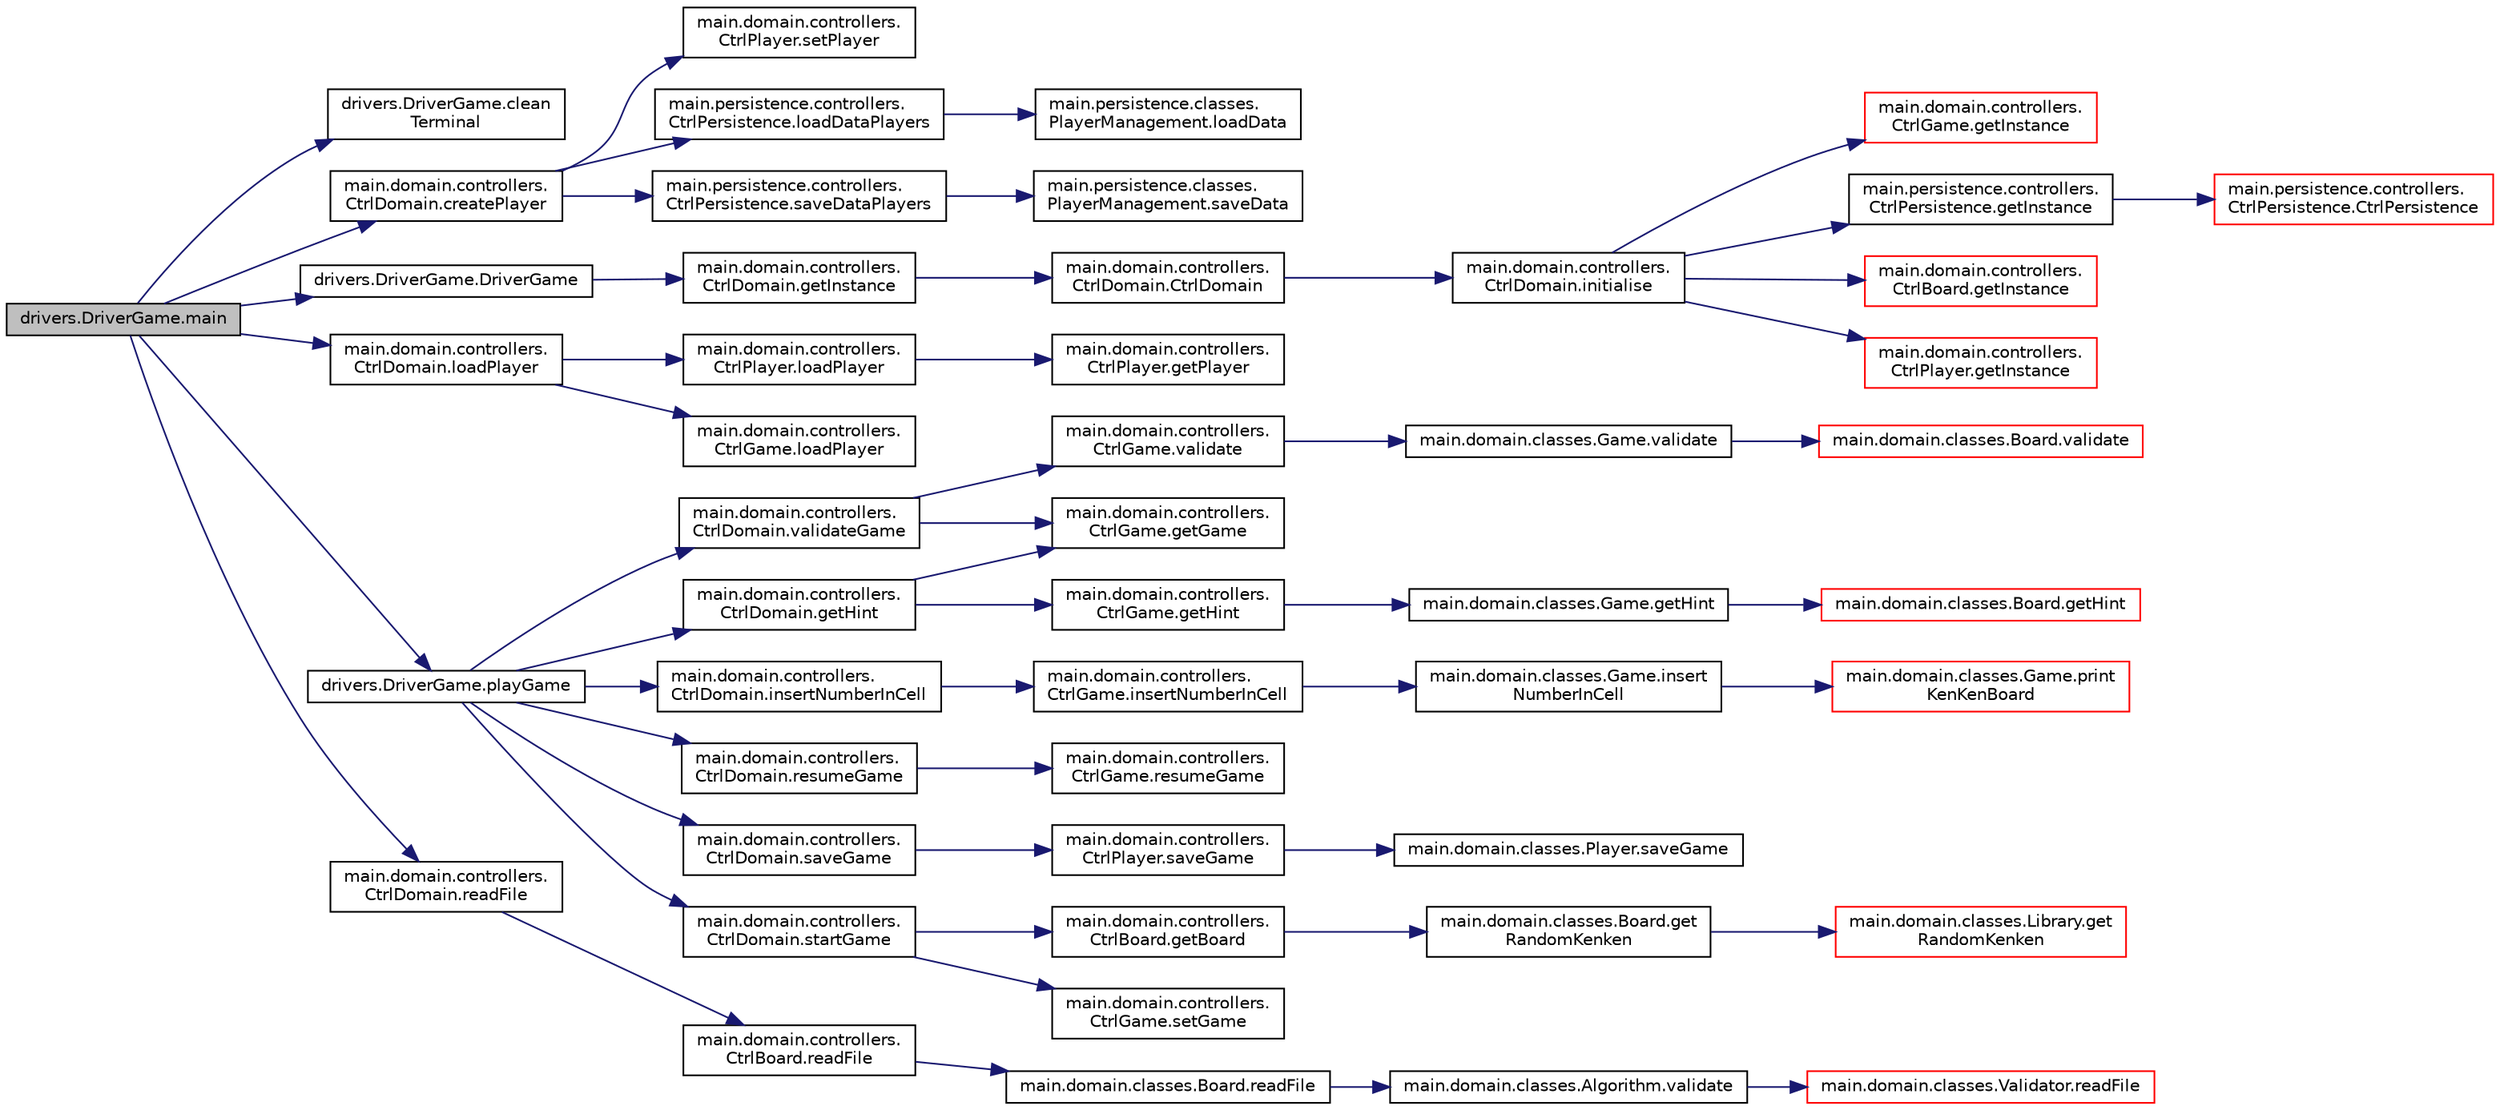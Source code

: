 digraph "drivers.DriverGame.main"
{
 // INTERACTIVE_SVG=YES
 // LATEX_PDF_SIZE
  edge [fontname="Helvetica",fontsize="10",labelfontname="Helvetica",labelfontsize="10"];
  node [fontname="Helvetica",fontsize="10",shape=record];
  rankdir="LR";
  Node1 [label="drivers.DriverGame.main",height=0.2,width=0.4,color="black", fillcolor="grey75", style="filled", fontcolor="black",tooltip=" "];
  Node1 -> Node2 [color="midnightblue",fontsize="10",style="solid",fontname="Helvetica"];
  Node2 [label="drivers.DriverGame.clean\lTerminal",height=0.2,width=0.4,color="black", fillcolor="white", style="filled",URL="$classdrivers_1_1DriverGame.html#a609eab4c9bb387f7fb07cdef6a01718f",tooltip=" "];
  Node1 -> Node3 [color="midnightblue",fontsize="10",style="solid",fontname="Helvetica"];
  Node3 [label="main.domain.controllers.\lCtrlDomain.createPlayer",height=0.2,width=0.4,color="black", fillcolor="white", style="filled",URL="$classmain_1_1domain_1_1controllers_1_1CtrlDomain.html#a6a80430a8afb8ec1c0375bf05b7efe8d",tooltip=" "];
  Node3 -> Node4 [color="midnightblue",fontsize="10",style="solid",fontname="Helvetica"];
  Node4 [label="main.persistence.controllers.\lCtrlPersistence.loadDataPlayers",height=0.2,width=0.4,color="black", fillcolor="white", style="filled",URL="$classmain_1_1persistence_1_1controllers_1_1CtrlPersistence.html#aaf85a56ec8a8ea26bba36f0e4e63dce8",tooltip=" "];
  Node4 -> Node5 [color="midnightblue",fontsize="10",style="solid",fontname="Helvetica"];
  Node5 [label="main.persistence.classes.\lPlayerManagement.loadData",height=0.2,width=0.4,color="black", fillcolor="white", style="filled",URL="$classmain_1_1persistence_1_1classes_1_1PlayerManagement.html#ad7a43397dc2f47a1626587aded38e288",tooltip=" "];
  Node3 -> Node6 [color="midnightblue",fontsize="10",style="solid",fontname="Helvetica"];
  Node6 [label="main.persistence.controllers.\lCtrlPersistence.saveDataPlayers",height=0.2,width=0.4,color="black", fillcolor="white", style="filled",URL="$classmain_1_1persistence_1_1controllers_1_1CtrlPersistence.html#aa2c0b3d30eba733fa69b25ec6e47f1c6",tooltip=" "];
  Node6 -> Node7 [color="midnightblue",fontsize="10",style="solid",fontname="Helvetica"];
  Node7 [label="main.persistence.classes.\lPlayerManagement.saveData",height=0.2,width=0.4,color="black", fillcolor="white", style="filled",URL="$classmain_1_1persistence_1_1classes_1_1PlayerManagement.html#a506e48033fb4df1e601a969f3c3869a5",tooltip=" "];
  Node3 -> Node8 [color="midnightblue",fontsize="10",style="solid",fontname="Helvetica"];
  Node8 [label="main.domain.controllers.\lCtrlPlayer.setPlayer",height=0.2,width=0.4,color="black", fillcolor="white", style="filled",URL="$classmain_1_1domain_1_1controllers_1_1CtrlPlayer.html#a04b30f85b7872606233e66b69fba3370",tooltip=" "];
  Node1 -> Node9 [color="midnightblue",fontsize="10",style="solid",fontname="Helvetica"];
  Node9 [label="drivers.DriverGame.DriverGame",height=0.2,width=0.4,color="black", fillcolor="white", style="filled",URL="$classdrivers_1_1DriverGame.html#aed0c8e38b65a94d5a8775c2f8d84f57a",tooltip=" "];
  Node9 -> Node10 [color="midnightblue",fontsize="10",style="solid",fontname="Helvetica"];
  Node10 [label="main.domain.controllers.\lCtrlDomain.getInstance",height=0.2,width=0.4,color="black", fillcolor="white", style="filled",URL="$classmain_1_1domain_1_1controllers_1_1CtrlDomain.html#a25d610faa4da74c654e15fe50ab015b4",tooltip=" "];
  Node10 -> Node11 [color="midnightblue",fontsize="10",style="solid",fontname="Helvetica"];
  Node11 [label="main.domain.controllers.\lCtrlDomain.CtrlDomain",height=0.2,width=0.4,color="black", fillcolor="white", style="filled",URL="$classmain_1_1domain_1_1controllers_1_1CtrlDomain.html#a5d047d98c72a5bee854cb6c881a95b39",tooltip=" "];
  Node11 -> Node12 [color="midnightblue",fontsize="10",style="solid",fontname="Helvetica"];
  Node12 [label="main.domain.controllers.\lCtrlDomain.initialise",height=0.2,width=0.4,color="black", fillcolor="white", style="filled",URL="$classmain_1_1domain_1_1controllers_1_1CtrlDomain.html#a32b4504ecacb35b55d6b38f6d7528ae3",tooltip=" "];
  Node12 -> Node13 [color="midnightblue",fontsize="10",style="solid",fontname="Helvetica"];
  Node13 [label="main.persistence.controllers.\lCtrlPersistence.getInstance",height=0.2,width=0.4,color="black", fillcolor="white", style="filled",URL="$classmain_1_1persistence_1_1controllers_1_1CtrlPersistence.html#a97789a161dd2908bfe6dfc11fd4f3c9e",tooltip=" "];
  Node13 -> Node14 [color="midnightblue",fontsize="10",style="solid",fontname="Helvetica"];
  Node14 [label="main.persistence.controllers.\lCtrlPersistence.CtrlPersistence",height=0.2,width=0.4,color="red", fillcolor="white", style="filled",URL="$classmain_1_1persistence_1_1controllers_1_1CtrlPersistence.html#a4451ebabb17f70ddeb7919bd8bec3592",tooltip=" "];
  Node12 -> Node16 [color="midnightblue",fontsize="10",style="solid",fontname="Helvetica"];
  Node16 [label="main.domain.controllers.\lCtrlBoard.getInstance",height=0.2,width=0.4,color="red", fillcolor="white", style="filled",URL="$classmain_1_1domain_1_1controllers_1_1CtrlBoard.html#a1bafdcd865ef01f020821766b35749a2",tooltip=" "];
  Node12 -> Node18 [color="midnightblue",fontsize="10",style="solid",fontname="Helvetica"];
  Node18 [label="main.domain.controllers.\lCtrlPlayer.getInstance",height=0.2,width=0.4,color="red", fillcolor="white", style="filled",URL="$classmain_1_1domain_1_1controllers_1_1CtrlPlayer.html#a05a69c807725e3861374dc8c9e15fd2e",tooltip=" "];
  Node12 -> Node20 [color="midnightblue",fontsize="10",style="solid",fontname="Helvetica"];
  Node20 [label="main.domain.controllers.\lCtrlGame.getInstance",height=0.2,width=0.4,color="red", fillcolor="white", style="filled",URL="$classmain_1_1domain_1_1controllers_1_1CtrlGame.html#a173ab1bd661a04af051cffa91d663c99",tooltip=" "];
  Node1 -> Node22 [color="midnightblue",fontsize="10",style="solid",fontname="Helvetica"];
  Node22 [label="main.domain.controllers.\lCtrlDomain.loadPlayer",height=0.2,width=0.4,color="black", fillcolor="white", style="filled",URL="$classmain_1_1domain_1_1controllers_1_1CtrlDomain.html#a6d251fed4c45c036ae2c94bc3adddb49",tooltip=" "];
  Node22 -> Node23 [color="midnightblue",fontsize="10",style="solid",fontname="Helvetica"];
  Node23 [label="main.domain.controllers.\lCtrlGame.loadPlayer",height=0.2,width=0.4,color="black", fillcolor="white", style="filled",URL="$classmain_1_1domain_1_1controllers_1_1CtrlGame.html#a94b9dd21f8afb1b99fc5e30389d1ab34",tooltip=" "];
  Node22 -> Node24 [color="midnightblue",fontsize="10",style="solid",fontname="Helvetica"];
  Node24 [label="main.domain.controllers.\lCtrlPlayer.loadPlayer",height=0.2,width=0.4,color="black", fillcolor="white", style="filled",URL="$classmain_1_1domain_1_1controllers_1_1CtrlPlayer.html#a0ef090ff952637edf891dd243d70e972",tooltip=" "];
  Node24 -> Node25 [color="midnightblue",fontsize="10",style="solid",fontname="Helvetica"];
  Node25 [label="main.domain.controllers.\lCtrlPlayer.getPlayer",height=0.2,width=0.4,color="black", fillcolor="white", style="filled",URL="$classmain_1_1domain_1_1controllers_1_1CtrlPlayer.html#a44b56624d2a973822e4f2c1dcfe3d1e0",tooltip=" "];
  Node1 -> Node26 [color="midnightblue",fontsize="10",style="solid",fontname="Helvetica"];
  Node26 [label="drivers.DriverGame.playGame",height=0.2,width=0.4,color="black", fillcolor="white", style="filled",URL="$classdrivers_1_1DriverGame.html#a94903d20d4a5b1d0c537a19080aa8d66",tooltip=" "];
  Node26 -> Node27 [color="midnightblue",fontsize="10",style="solid",fontname="Helvetica"];
  Node27 [label="main.domain.controllers.\lCtrlDomain.getHint",height=0.2,width=0.4,color="black", fillcolor="white", style="filled",URL="$classmain_1_1domain_1_1controllers_1_1CtrlDomain.html#a3a26aed1a08a703c9ac2262e38c456dd",tooltip=" "];
  Node27 -> Node28 [color="midnightblue",fontsize="10",style="solid",fontname="Helvetica"];
  Node28 [label="main.domain.controllers.\lCtrlGame.getGame",height=0.2,width=0.4,color="black", fillcolor="white", style="filled",URL="$classmain_1_1domain_1_1controllers_1_1CtrlGame.html#a0f287e6e47770bd3e331a18e415b6667",tooltip=" "];
  Node27 -> Node29 [color="midnightblue",fontsize="10",style="solid",fontname="Helvetica"];
  Node29 [label="main.domain.controllers.\lCtrlGame.getHint",height=0.2,width=0.4,color="black", fillcolor="white", style="filled",URL="$classmain_1_1domain_1_1controllers_1_1CtrlGame.html#a6f2ee10a24a37be43adc5e6aaac03aea",tooltip=" "];
  Node29 -> Node30 [color="midnightblue",fontsize="10",style="solid",fontname="Helvetica"];
  Node30 [label="main.domain.classes.Game.getHint",height=0.2,width=0.4,color="black", fillcolor="white", style="filled",URL="$classmain_1_1domain_1_1classes_1_1Game.html#a8071b9cd98f1674340ccff4bb4fc84f3",tooltip=" "];
  Node30 -> Node31 [color="midnightblue",fontsize="10",style="solid",fontname="Helvetica"];
  Node31 [label="main.domain.classes.Board.getHint",height=0.2,width=0.4,color="red", fillcolor="white", style="filled",URL="$classmain_1_1domain_1_1classes_1_1Board.html#afe55e92ce2ee725620b09d8bd781dd64",tooltip=" "];
  Node26 -> Node53 [color="midnightblue",fontsize="10",style="solid",fontname="Helvetica"];
  Node53 [label="main.domain.controllers.\lCtrlDomain.insertNumberInCell",height=0.2,width=0.4,color="black", fillcolor="white", style="filled",URL="$classmain_1_1domain_1_1controllers_1_1CtrlDomain.html#ab9b6654b48fe70fdfb5b195cfd3e0754",tooltip=" "];
  Node53 -> Node54 [color="midnightblue",fontsize="10",style="solid",fontname="Helvetica"];
  Node54 [label="main.domain.controllers.\lCtrlGame.insertNumberInCell",height=0.2,width=0.4,color="black", fillcolor="white", style="filled",URL="$classmain_1_1domain_1_1controllers_1_1CtrlGame.html#a00be521a9e2df2ae5318ee7a884a9a9b",tooltip=" "];
  Node54 -> Node55 [color="midnightblue",fontsize="10",style="solid",fontname="Helvetica"];
  Node55 [label="main.domain.classes.Game.insert\lNumberInCell",height=0.2,width=0.4,color="black", fillcolor="white", style="filled",URL="$classmain_1_1domain_1_1classes_1_1Game.html#a0ecc53df73db7b9fd0390a4ae7817223",tooltip=" "];
  Node55 -> Node56 [color="midnightblue",fontsize="10",style="solid",fontname="Helvetica"];
  Node56 [label="main.domain.classes.Game.print\lKenKenBoard",height=0.2,width=0.4,color="red", fillcolor="white", style="filled",URL="$classmain_1_1domain_1_1classes_1_1Game.html#aec9c7df7d3f32aa6d247e7819dba6d4c",tooltip=" "];
  Node26 -> Node58 [color="midnightblue",fontsize="10",style="solid",fontname="Helvetica"];
  Node58 [label="main.domain.controllers.\lCtrlDomain.resumeGame",height=0.2,width=0.4,color="black", fillcolor="white", style="filled",URL="$classmain_1_1domain_1_1controllers_1_1CtrlDomain.html#aae7edf39028385ebaf366b52a3daf1d8",tooltip=" "];
  Node58 -> Node59 [color="midnightblue",fontsize="10",style="solid",fontname="Helvetica"];
  Node59 [label="main.domain.controllers.\lCtrlGame.resumeGame",height=0.2,width=0.4,color="black", fillcolor="white", style="filled",URL="$classmain_1_1domain_1_1controllers_1_1CtrlGame.html#a7fcca879d7ab14198745a9ca089015e9",tooltip=" "];
  Node26 -> Node60 [color="midnightblue",fontsize="10",style="solid",fontname="Helvetica"];
  Node60 [label="main.domain.controllers.\lCtrlDomain.saveGame",height=0.2,width=0.4,color="black", fillcolor="white", style="filled",URL="$classmain_1_1domain_1_1controllers_1_1CtrlDomain.html#a4a79202dc5015d0e0a72d4830595eb89",tooltip=" "];
  Node60 -> Node61 [color="midnightblue",fontsize="10",style="solid",fontname="Helvetica"];
  Node61 [label="main.domain.controllers.\lCtrlPlayer.saveGame",height=0.2,width=0.4,color="black", fillcolor="white", style="filled",URL="$classmain_1_1domain_1_1controllers_1_1CtrlPlayer.html#aa8d26340c2c0f6fab8a2e11d76cfb0b7",tooltip=" "];
  Node61 -> Node62 [color="midnightblue",fontsize="10",style="solid",fontname="Helvetica"];
  Node62 [label="main.domain.classes.Player.saveGame",height=0.2,width=0.4,color="black", fillcolor="white", style="filled",URL="$classmain_1_1domain_1_1classes_1_1Player.html#a2d4fb598ce9020b100fe411c6fa3ba54",tooltip=" "];
  Node26 -> Node63 [color="midnightblue",fontsize="10",style="solid",fontname="Helvetica"];
  Node63 [label="main.domain.controllers.\lCtrlDomain.startGame",height=0.2,width=0.4,color="black", fillcolor="white", style="filled",URL="$classmain_1_1domain_1_1controllers_1_1CtrlDomain.html#aeac6ac5ecd9fbcb891fd61bac3c3cdaf",tooltip=" "];
  Node63 -> Node64 [color="midnightblue",fontsize="10",style="solid",fontname="Helvetica"];
  Node64 [label="main.domain.controllers.\lCtrlBoard.getBoard",height=0.2,width=0.4,color="black", fillcolor="white", style="filled",URL="$classmain_1_1domain_1_1controllers_1_1CtrlBoard.html#a8a3513e059a9d70c093978d3dc1f968b",tooltip=" "];
  Node64 -> Node65 [color="midnightblue",fontsize="10",style="solid",fontname="Helvetica"];
  Node65 [label="main.domain.classes.Board.get\lRandomKenken",height=0.2,width=0.4,color="black", fillcolor="white", style="filled",URL="$classmain_1_1domain_1_1classes_1_1Board.html#a0c5ae3faee9839522298f6a3b499c5b9",tooltip=" "];
  Node65 -> Node66 [color="midnightblue",fontsize="10",style="solid",fontname="Helvetica"];
  Node66 [label="main.domain.classes.Library.get\lRandomKenken",height=0.2,width=0.4,color="red", fillcolor="white", style="filled",URL="$classmain_1_1domain_1_1classes_1_1Library.html#aa9123085910502cfb6fd0b16b055198b",tooltip=" "];
  Node63 -> Node71 [color="midnightblue",fontsize="10",style="solid",fontname="Helvetica"];
  Node71 [label="main.domain.controllers.\lCtrlGame.setGame",height=0.2,width=0.4,color="black", fillcolor="white", style="filled",URL="$classmain_1_1domain_1_1controllers_1_1CtrlGame.html#a514efbd5ac0249b8ea826c99b2aa1e2d",tooltip=" "];
  Node26 -> Node72 [color="midnightblue",fontsize="10",style="solid",fontname="Helvetica"];
  Node72 [label="main.domain.controllers.\lCtrlDomain.validateGame",height=0.2,width=0.4,color="black", fillcolor="white", style="filled",URL="$classmain_1_1domain_1_1controllers_1_1CtrlDomain.html#ad1489f536bcf9da8433eca38a8415b5b",tooltip=" "];
  Node72 -> Node28 [color="midnightblue",fontsize="10",style="solid",fontname="Helvetica"];
  Node72 -> Node73 [color="midnightblue",fontsize="10",style="solid",fontname="Helvetica"];
  Node73 [label="main.domain.controllers.\lCtrlGame.validate",height=0.2,width=0.4,color="black", fillcolor="white", style="filled",URL="$classmain_1_1domain_1_1controllers_1_1CtrlGame.html#a70cd11dfcf11b4c41cbd49bed22f8cbd",tooltip=" "];
  Node73 -> Node74 [color="midnightblue",fontsize="10",style="solid",fontname="Helvetica"];
  Node74 [label="main.domain.classes.Game.validate",height=0.2,width=0.4,color="black", fillcolor="white", style="filled",URL="$classmain_1_1domain_1_1classes_1_1Game.html#a707224e9689a55b6ca3bd21beb67d6e5",tooltip=" "];
  Node74 -> Node75 [color="midnightblue",fontsize="10",style="solid",fontname="Helvetica"];
  Node75 [label="main.domain.classes.Board.validate",height=0.2,width=0.4,color="red", fillcolor="white", style="filled",URL="$classmain_1_1domain_1_1classes_1_1Board.html#a0f40840734253a5fd5512caa80e17570",tooltip=" "];
  Node1 -> Node77 [color="midnightblue",fontsize="10",style="solid",fontname="Helvetica"];
  Node77 [label="main.domain.controllers.\lCtrlDomain.readFile",height=0.2,width=0.4,color="black", fillcolor="white", style="filled",URL="$classmain_1_1domain_1_1controllers_1_1CtrlDomain.html#a8b427284d8592646aa24a15292aea744",tooltip=" "];
  Node77 -> Node78 [color="midnightblue",fontsize="10",style="solid",fontname="Helvetica"];
  Node78 [label="main.domain.controllers.\lCtrlBoard.readFile",height=0.2,width=0.4,color="black", fillcolor="white", style="filled",URL="$classmain_1_1domain_1_1controllers_1_1CtrlBoard.html#aa63afdf5c3533b6f3f836a74da0eac0f",tooltip=" "];
  Node78 -> Node79 [color="midnightblue",fontsize="10",style="solid",fontname="Helvetica"];
  Node79 [label="main.domain.classes.Board.readFile",height=0.2,width=0.4,color="black", fillcolor="white", style="filled",URL="$classmain_1_1domain_1_1classes_1_1Board.html#ae6b5e21363f0d49c3ba035e59fa5cc7f",tooltip=" "];
  Node79 -> Node80 [color="midnightblue",fontsize="10",style="solid",fontname="Helvetica"];
  Node80 [label="main.domain.classes.Algorithm.validate",height=0.2,width=0.4,color="black", fillcolor="white", style="filled",URL="$classmain_1_1domain_1_1classes_1_1Algorithm.html#a914cd2c28371fa9454b12f9d525374cf",tooltip=" "];
  Node80 -> Node81 [color="midnightblue",fontsize="10",style="solid",fontname="Helvetica"];
  Node81 [label="main.domain.classes.Validator.readFile",height=0.2,width=0.4,color="red", fillcolor="white", style="filled",URL="$classmain_1_1domain_1_1classes_1_1Validator.html#ad0a0f07cfc34c40dfeb65619fe9676e7",tooltip=" "];
}
